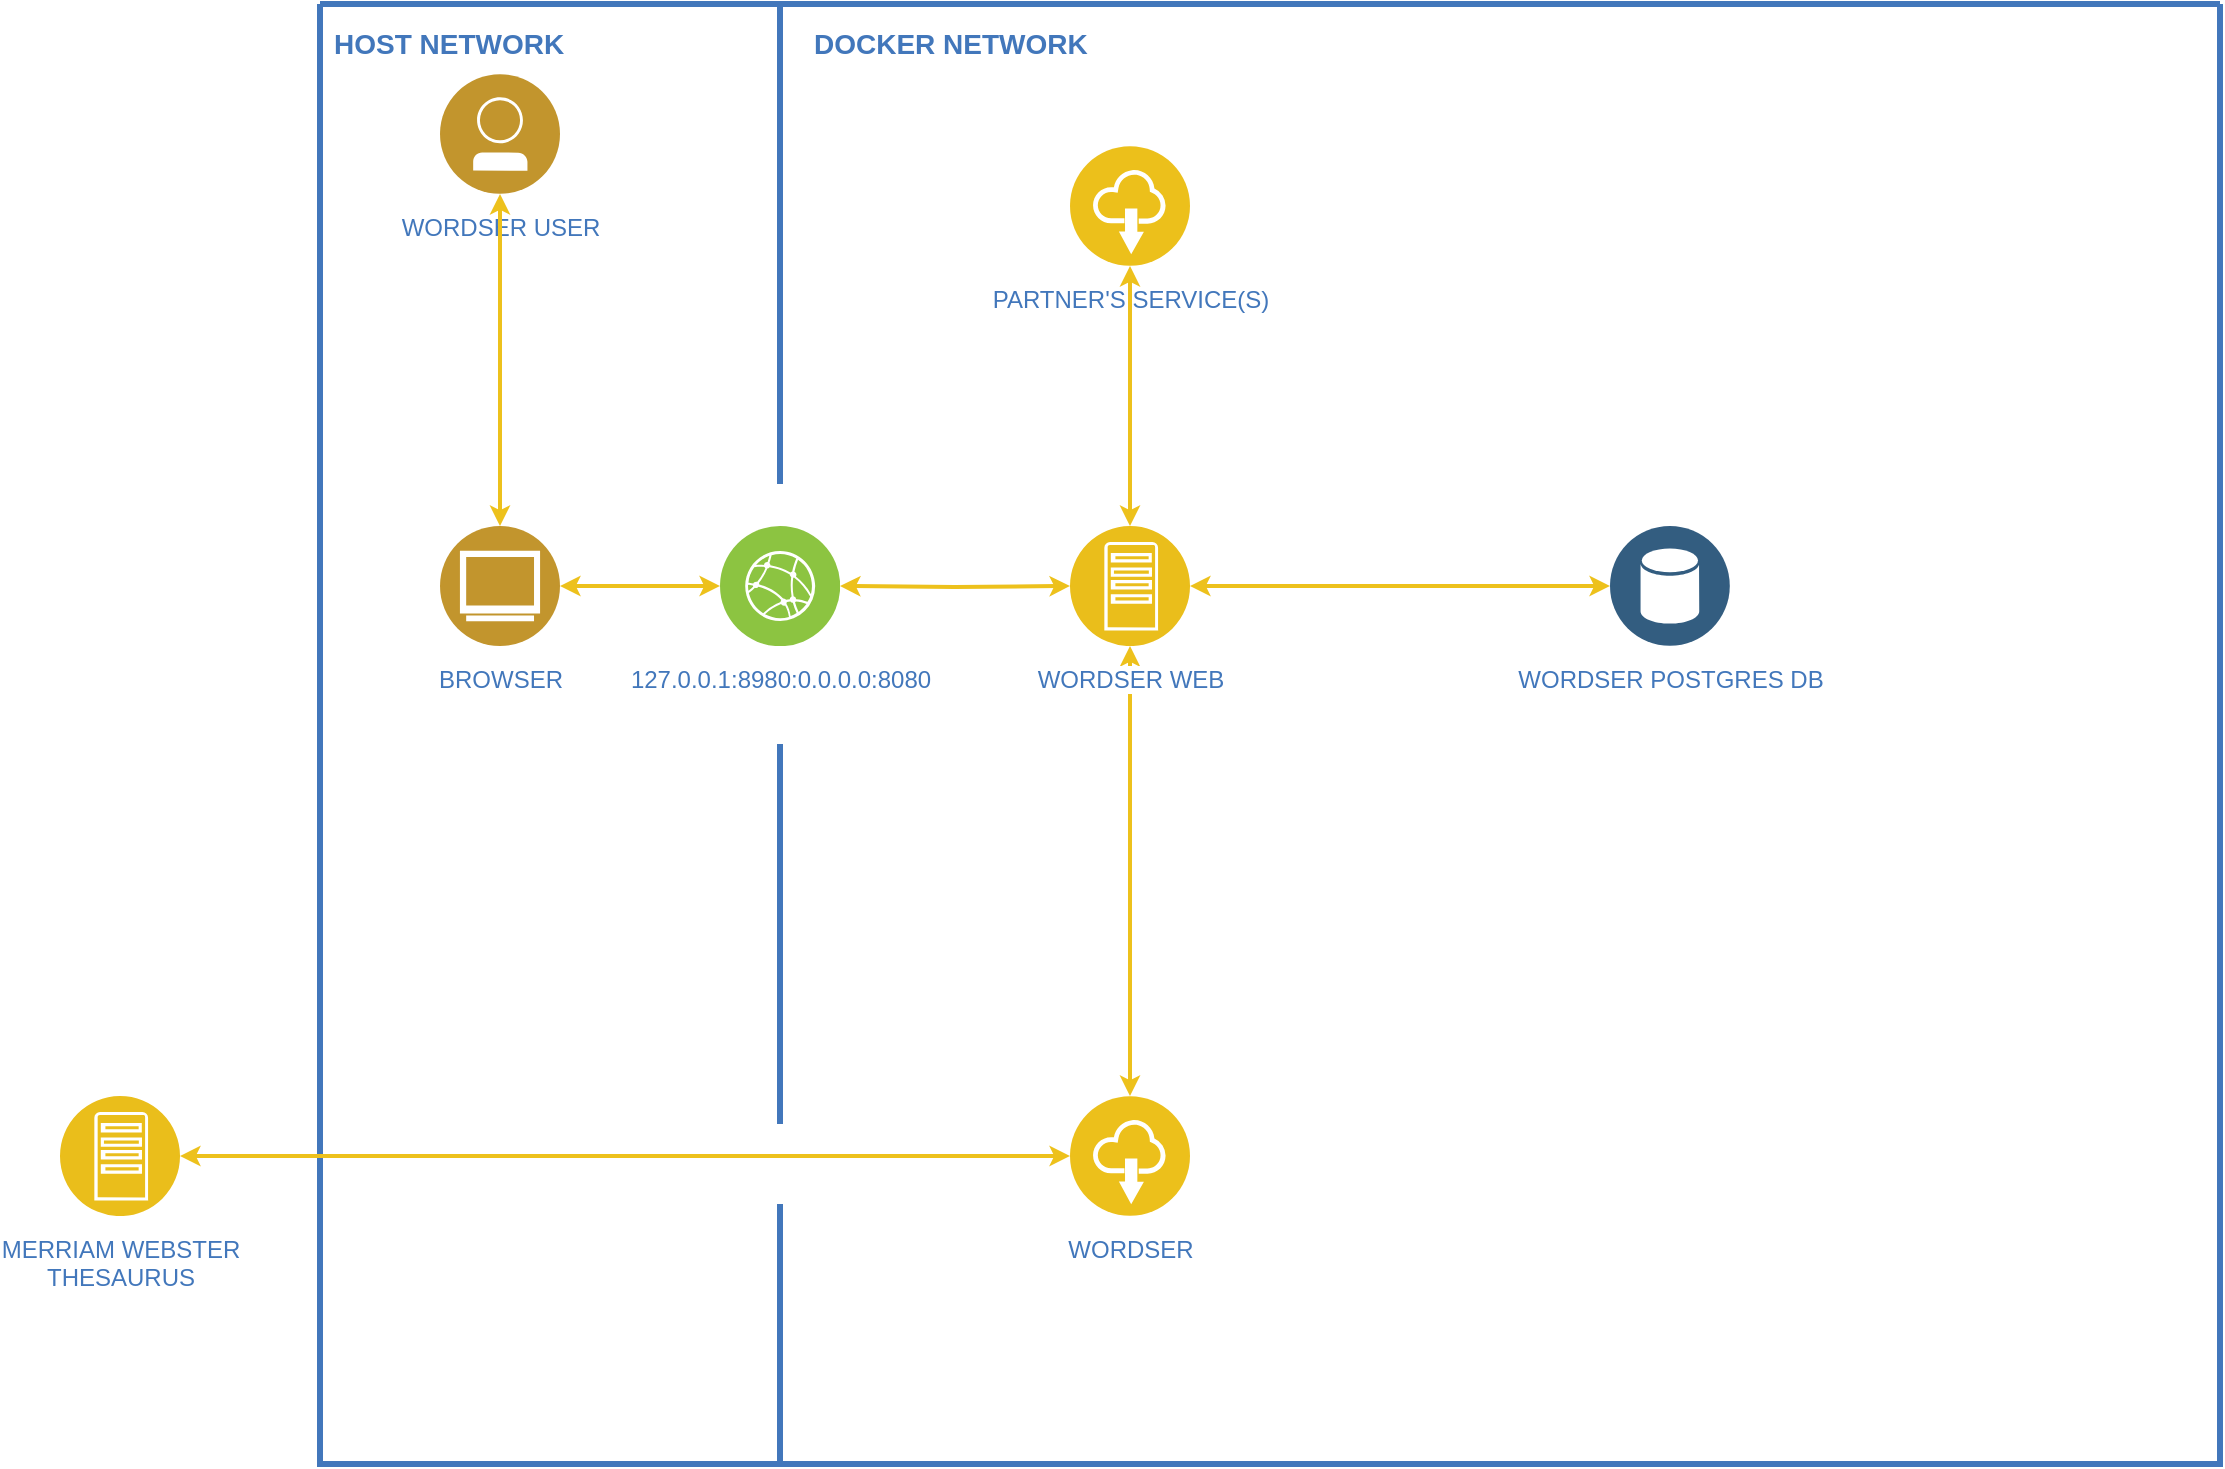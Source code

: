 <mxfile version="22.1.3" type="device">
  <diagram id="2f404044-711c-603c-8f00-f6bb4c023d3c" name="Page-1">
    <mxGraphModel dx="1514" dy="905" grid="1" gridSize="10" guides="1" tooltips="1" connect="1" arrows="1" fold="1" page="1" pageScale="1" pageWidth="1169" pageHeight="827" background="none" math="0" shadow="0">
      <root>
        <mxCell id="0" />
        <mxCell id="1" parent="0" />
        <mxCell id="21" value="" style="swimlane;shadow=0;strokeColor=#4277BB;fillColor=#ffffff;fontColor=none;align=right;startSize=0;collapsible=0;noLabel=1;strokeWidth=3;" parent="1" vertex="1">
          <mxGeometry x="180" y="49" width="950" height="730" as="geometry" />
        </mxCell>
        <mxCell id="32" style="edgeStyle=orthogonalEdgeStyle;rounded=0;html=1;entryX=1;entryY=0.5;labelBackgroundColor=#ffffff;jettySize=auto;orthogonalLoop=1;strokeColor=#EDC11C;fontColor=#000000;startArrow=classic;strokeWidth=2;endSize=4;startSize=4;entryDx=0;entryDy=0;exitX=0;exitY=0.5;exitDx=0;exitDy=0;" parent="21" target="5" edge="1">
          <mxGeometry relative="1" as="geometry">
            <mxPoint x="375" y="291" as="sourcePoint" />
          </mxGeometry>
        </mxCell>
        <mxCell id="2" value="&lt;div&gt;WORDSER USER&lt;/div&gt;" style="aspect=fixed;perimeter=ellipsePerimeter;html=1;align=center;shadow=0;dashed=0;image;image=img/lib/ibm/users/user.svg;strokeColor=#FF0000;fillColor=#FFFF66;gradientColor=none;fontColor=#4277BB;labelBackgroundColor=#ffffff;fontSize=12;spacingTop=3;" parent="21" vertex="1">
          <mxGeometry x="60" y="35" width="60" height="60" as="geometry" />
        </mxCell>
        <mxCell id="5" value="127.0.0.1:8980:0.0.0.0:8080" style="aspect=fixed;perimeter=ellipsePerimeter;html=1;align=center;shadow=0;dashed=0;image;image=img/lib/ibm/infrastructure/edge_services.svg;strokeColor=#FF0000;fillColor=#FFFF66;gradientColor=none;fontColor=#4277BB;labelBackgroundColor=#ffffff;spacingTop=3;" parent="21" vertex="1">
          <mxGeometry x="200" y="261" width="60" height="60" as="geometry" />
        </mxCell>
        <mxCell id="22" value="HOST NETWORK" style="text;html=1;align=left;verticalAlign=middle;fontColor=#4277BB;shadow=0;dashed=0;strokeColor=none;fillColor=none;labelBackgroundColor=none;fontStyle=1;fontSize=14;spacingLeft=5;" parent="21" vertex="1">
          <mxGeometry y="10" width="150" height="20" as="geometry" />
        </mxCell>
        <mxCell id="43" value="" style="line;strokeWidth=3;direction=south;html=1;shadow=0;labelBackgroundColor=none;fillColor=none;gradientColor=none;fontSize=12;fontColor=#4277BB;align=right;strokeColor=#4277BB;" parent="21" vertex="1">
          <mxGeometry x="225" width="10" height="240" as="geometry" />
        </mxCell>
        <mxCell id="44" value="" style="line;strokeWidth=3;direction=south;html=1;shadow=0;labelBackgroundColor=none;fillColor=none;gradientColor=none;fontSize=12;fontColor=#4277BB;align=right;strokeColor=#4277BB;" parent="21" vertex="1">
          <mxGeometry x="225" y="370" width="10" height="190" as="geometry" />
        </mxCell>
        <mxCell id="-r2uEmselXToHvsfaAgC-62" value="DOCKER NETWORK" style="text;html=1;align=left;verticalAlign=middle;fontColor=#4277BB;shadow=0;dashed=0;strokeColor=none;fillColor=none;labelBackgroundColor=none;fontStyle=1;fontSize=14;spacingLeft=5;" parent="21" vertex="1">
          <mxGeometry x="240" y="10" width="150" height="20" as="geometry" />
        </mxCell>
        <mxCell id="-r2uEmselXToHvsfaAgC-65" value="WORDSER POSTGRES DB" style="image;aspect=fixed;perimeter=ellipsePerimeter;html=1;align=center;shadow=0;dashed=0;fontColor=#4277BB;labelBackgroundColor=default;fontSize=12;spacingTop=3;image=img/lib/ibm/data/data_services.svg;" parent="21" vertex="1">
          <mxGeometry x="645" y="261" width="60" height="60" as="geometry" />
        </mxCell>
        <mxCell id="NwLrW_NwT7_2ihhJgdjo-44" style="edgeStyle=orthogonalEdgeStyle;rounded=0;html=1;entryX=1;entryY=0.5;labelBackgroundColor=#ffffff;jettySize=auto;orthogonalLoop=1;strokeColor=#EDC11C;fontColor=#000000;startArrow=classic;strokeWidth=2;endSize=4;startSize=4;entryDx=0;entryDy=0;exitX=0;exitY=0.5;exitDx=0;exitDy=0;" edge="1" parent="21" source="-r2uEmselXToHvsfaAgC-65" target="NwLrW_NwT7_2ihhJgdjo-52">
          <mxGeometry relative="1" as="geometry">
            <mxPoint x="465" y="271" as="sourcePoint" />
            <mxPoint x="435" y="291" as="targetPoint" />
          </mxGeometry>
        </mxCell>
        <mxCell id="NwLrW_NwT7_2ihhJgdjo-45" value="BROWSER&lt;br&gt;" style="image;aspect=fixed;perimeter=ellipsePerimeter;html=1;align=center;shadow=0;dashed=0;fontColor=#4277BB;labelBackgroundColor=default;fontSize=12;spacingTop=3;image=img/lib/ibm/users/browser.svg;" vertex="1" parent="21">
          <mxGeometry x="60" y="261" width="60" height="60" as="geometry" />
        </mxCell>
        <mxCell id="NwLrW_NwT7_2ihhJgdjo-46" style="edgeStyle=orthogonalEdgeStyle;rounded=0;html=1;entryX=0.5;entryY=1;labelBackgroundColor=#ffffff;jettySize=auto;orthogonalLoop=1;strokeColor=#EDC11C;fontColor=#000000;startArrow=classic;strokeWidth=2;endSize=4;startSize=4;entryDx=0;entryDy=0;exitX=0.5;exitY=0;exitDx=0;exitDy=0;" edge="1" parent="21" source="NwLrW_NwT7_2ihhJgdjo-45" target="2">
          <mxGeometry relative="1" as="geometry">
            <mxPoint x="95" y="161" as="sourcePoint" />
            <mxPoint x="-20" y="161" as="targetPoint" />
          </mxGeometry>
        </mxCell>
        <mxCell id="NwLrW_NwT7_2ihhJgdjo-47" style="edgeStyle=orthogonalEdgeStyle;rounded=0;html=1;entryX=1;entryY=0.5;labelBackgroundColor=#ffffff;jettySize=auto;orthogonalLoop=1;strokeColor=#EDC11C;fontColor=#000000;startArrow=classic;strokeWidth=2;endSize=4;startSize=4;entryDx=0;entryDy=0;exitX=0;exitY=0.5;exitDx=0;exitDy=0;" edge="1" parent="21" source="5" target="NwLrW_NwT7_2ihhJgdjo-45">
          <mxGeometry relative="1" as="geometry">
            <mxPoint x="105" y="411" as="sourcePoint" />
            <mxPoint x="-10" y="411" as="targetPoint" />
          </mxGeometry>
        </mxCell>
        <mxCell id="NwLrW_NwT7_2ihhJgdjo-48" value="WORDSER" style="image;aspect=fixed;perimeter=ellipsePerimeter;html=1;align=center;shadow=0;dashed=0;fontColor=#4277BB;labelBackgroundColor=default;fontSize=12;spacingTop=3;image=img/lib/ibm/applications/saas_applications.svg;" vertex="1" parent="21">
          <mxGeometry x="375" y="546" width="60" height="60" as="geometry" />
        </mxCell>
        <mxCell id="NwLrW_NwT7_2ihhJgdjo-49" style="edgeStyle=orthogonalEdgeStyle;rounded=0;html=1;labelBackgroundColor=#ffffff;jettySize=auto;orthogonalLoop=1;strokeColor=#EDC11C;fontColor=#000000;startArrow=classic;strokeWidth=2;endSize=4;startSize=4;exitX=0.5;exitY=0;exitDx=0;exitDy=0;" edge="1" parent="21" source="NwLrW_NwT7_2ihhJgdjo-48">
          <mxGeometry relative="1" as="geometry">
            <mxPoint x="485" y="391" as="sourcePoint" />
            <mxPoint x="405" y="321" as="targetPoint" />
          </mxGeometry>
        </mxCell>
        <mxCell id="NwLrW_NwT7_2ihhJgdjo-52" value="WORDSER WEB" style="image;aspect=fixed;perimeter=ellipsePerimeter;html=1;align=center;shadow=0;dashed=0;fontColor=#4277BB;labelBackgroundColor=default;fontSize=12;spacingTop=3;image=img/lib/ibm/applications/app_server.svg;" vertex="1" parent="21">
          <mxGeometry x="375" y="261" width="60" height="60" as="geometry" />
        </mxCell>
        <mxCell id="NwLrW_NwT7_2ihhJgdjo-70" value="" style="line;strokeWidth=3;direction=south;html=1;shadow=0;labelBackgroundColor=none;fillColor=none;gradientColor=none;fontSize=12;fontColor=#4277BB;align=right;strokeColor=#4277BB;" vertex="1" parent="21">
          <mxGeometry x="225" y="600" width="10" height="130" as="geometry" />
        </mxCell>
        <mxCell id="NwLrW_NwT7_2ihhJgdjo-71" value="PARTNER&#39;S SERVICE(S)" style="image;aspect=fixed;perimeter=ellipsePerimeter;html=1;align=center;shadow=0;dashed=0;fontColor=#4277BB;labelBackgroundColor=default;fontSize=12;spacingTop=3;image=img/lib/ibm/applications/saas_applications.svg;" vertex="1" parent="21">
          <mxGeometry x="375" y="71" width="60" height="60" as="geometry" />
        </mxCell>
        <mxCell id="NwLrW_NwT7_2ihhJgdjo-72" style="edgeStyle=orthogonalEdgeStyle;rounded=0;html=1;entryX=0.5;entryY=1;labelBackgroundColor=#ffffff;jettySize=auto;orthogonalLoop=1;strokeColor=#EDC11C;fontColor=#000000;startArrow=classic;strokeWidth=2;endSize=4;startSize=4;entryDx=0;entryDy=0;exitX=0.5;exitY=0;exitDx=0;exitDy=0;" edge="1" parent="21" source="NwLrW_NwT7_2ihhJgdjo-52" target="NwLrW_NwT7_2ihhJgdjo-71">
          <mxGeometry relative="1" as="geometry">
            <mxPoint x="420" y="171" as="sourcePoint" />
            <mxPoint x="210" y="171" as="targetPoint" />
          </mxGeometry>
        </mxCell>
        <mxCell id="NwLrW_NwT7_2ihhJgdjo-50" value="MERRIAM WEBSTER&lt;br&gt;THESAURUS" style="image;aspect=fixed;perimeter=ellipsePerimeter;html=1;align=center;shadow=0;dashed=0;fontColor=#4277BB;labelBackgroundColor=default;fontSize=12;spacingTop=3;image=img/lib/ibm/applications/app_server.svg;" vertex="1" parent="1">
          <mxGeometry x="50" y="595" width="60" height="60" as="geometry" />
        </mxCell>
        <mxCell id="NwLrW_NwT7_2ihhJgdjo-53" style="edgeStyle=orthogonalEdgeStyle;rounded=0;html=1;labelBackgroundColor=#ffffff;jettySize=auto;orthogonalLoop=1;strokeColor=#EDC11C;fontColor=#000000;startArrow=classic;strokeWidth=2;endSize=4;startSize=4;exitX=1;exitY=0.5;exitDx=0;exitDy=0;entryX=0;entryY=0.5;entryDx=0;entryDy=0;" edge="1" parent="1" source="NwLrW_NwT7_2ihhJgdjo-50" target="NwLrW_NwT7_2ihhJgdjo-48">
          <mxGeometry relative="1" as="geometry">
            <mxPoint x="340" y="640" as="sourcePoint" />
            <mxPoint x="340" y="415" as="targetPoint" />
          </mxGeometry>
        </mxCell>
      </root>
    </mxGraphModel>
  </diagram>
</mxfile>
